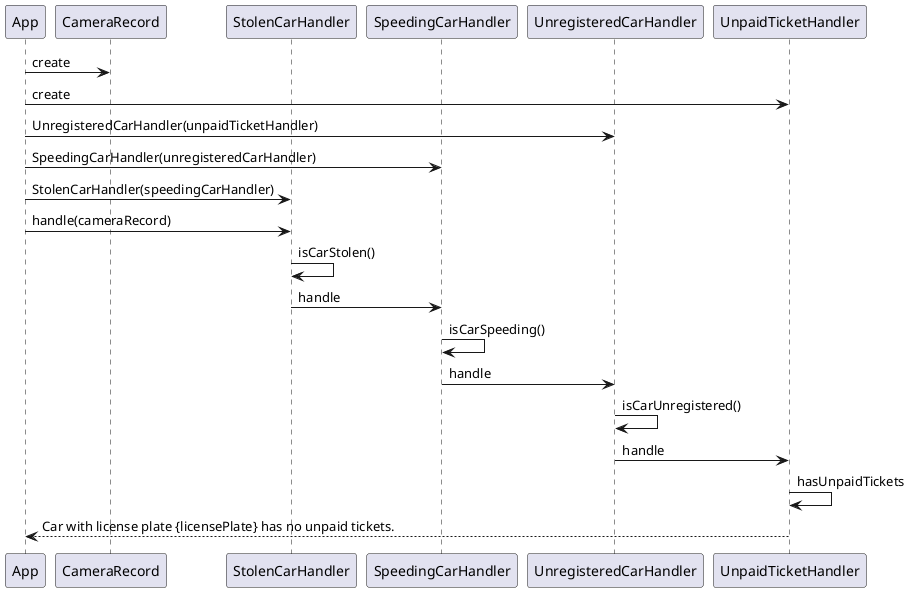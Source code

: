 @startuml

participant App
participant CameraRecord
participant StolenCarHandler
participant SpeedingCarHandler
participant UnregisteredCarHandler
participant UnpaidTicketHandler

App -> CameraRecord: create
App -> UnpaidTicketHandler: create
App -> UnregisteredCarHandler: UnregisteredCarHandler(unpaidTicketHandler)
App -> SpeedingCarHandler: SpeedingCarHandler(unregisteredCarHandler)
App -> StolenCarHandler: StolenCarHandler(speedingCarHandler)
App -> StolenCarHandler: handle(cameraRecord)
StolenCarHandler -> StolenCarHandler: isCarStolen()
StolenCarHandler -> SpeedingCarHandler: handle
SpeedingCarHandler -> SpeedingCarHandler: isCarSpeeding()
SpeedingCarHandler -> UnregisteredCarHandler: handle
UnregisteredCarHandler -> UnregisteredCarHandler: isCarUnregistered()
UnregisteredCarHandler -> UnpaidTicketHandler: handle
UnpaidTicketHandler -> UnpaidTicketHandler: hasUnpaidTickets
UnpaidTicketHandler --> App: Car with license plate {licensePlate} has no unpaid tickets.

@enduml
